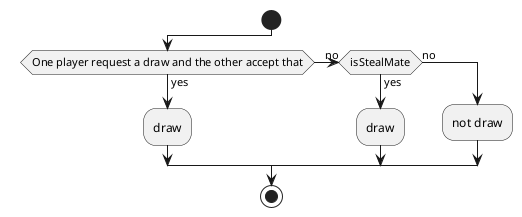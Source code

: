 @startuml isCheckMate
start
if (One player request a draw and the other accept that) then (yes)
    :draw;
(no) elseif (isStealMate) then (yes)
    :draw;
else (no)
    :not draw;
endif
stop
@enduml